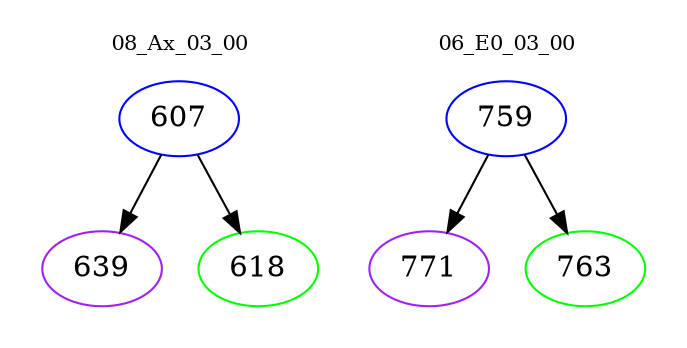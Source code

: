 digraph{
subgraph cluster_0 {
color = white
label = "08_Ax_03_00";
fontsize=10;
T0_607 [label="607", color="blue"]
T0_607 -> T0_639 [color="black"]
T0_639 [label="639", color="purple"]
T0_607 -> T0_618 [color="black"]
T0_618 [label="618", color="green"]
}
subgraph cluster_1 {
color = white
label = "06_E0_03_00";
fontsize=10;
T1_759 [label="759", color="blue"]
T1_759 -> T1_771 [color="black"]
T1_771 [label="771", color="purple"]
T1_759 -> T1_763 [color="black"]
T1_763 [label="763", color="green"]
}
}
